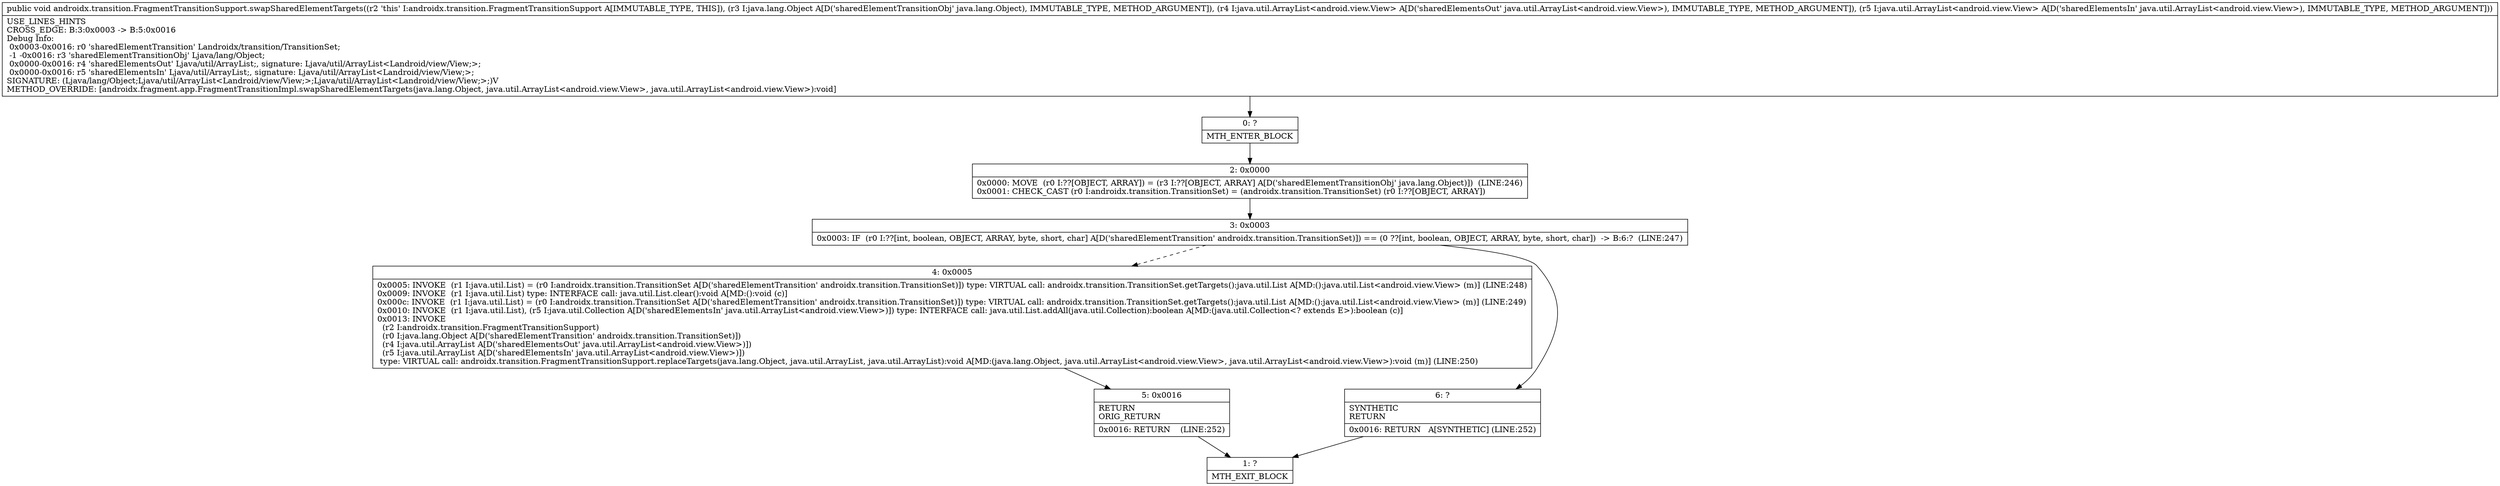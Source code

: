 digraph "CFG forandroidx.transition.FragmentTransitionSupport.swapSharedElementTargets(Ljava\/lang\/Object;Ljava\/util\/ArrayList;Ljava\/util\/ArrayList;)V" {
Node_0 [shape=record,label="{0\:\ ?|MTH_ENTER_BLOCK\l}"];
Node_2 [shape=record,label="{2\:\ 0x0000|0x0000: MOVE  (r0 I:??[OBJECT, ARRAY]) = (r3 I:??[OBJECT, ARRAY] A[D('sharedElementTransitionObj' java.lang.Object)])  (LINE:246)\l0x0001: CHECK_CAST (r0 I:androidx.transition.TransitionSet) = (androidx.transition.TransitionSet) (r0 I:??[OBJECT, ARRAY]) \l}"];
Node_3 [shape=record,label="{3\:\ 0x0003|0x0003: IF  (r0 I:??[int, boolean, OBJECT, ARRAY, byte, short, char] A[D('sharedElementTransition' androidx.transition.TransitionSet)]) == (0 ??[int, boolean, OBJECT, ARRAY, byte, short, char])  \-\> B:6:?  (LINE:247)\l}"];
Node_4 [shape=record,label="{4\:\ 0x0005|0x0005: INVOKE  (r1 I:java.util.List) = (r0 I:androidx.transition.TransitionSet A[D('sharedElementTransition' androidx.transition.TransitionSet)]) type: VIRTUAL call: androidx.transition.TransitionSet.getTargets():java.util.List A[MD:():java.util.List\<android.view.View\> (m)] (LINE:248)\l0x0009: INVOKE  (r1 I:java.util.List) type: INTERFACE call: java.util.List.clear():void A[MD:():void (c)]\l0x000c: INVOKE  (r1 I:java.util.List) = (r0 I:androidx.transition.TransitionSet A[D('sharedElementTransition' androidx.transition.TransitionSet)]) type: VIRTUAL call: androidx.transition.TransitionSet.getTargets():java.util.List A[MD:():java.util.List\<android.view.View\> (m)] (LINE:249)\l0x0010: INVOKE  (r1 I:java.util.List), (r5 I:java.util.Collection A[D('sharedElementsIn' java.util.ArrayList\<android.view.View\>)]) type: INTERFACE call: java.util.List.addAll(java.util.Collection):boolean A[MD:(java.util.Collection\<? extends E\>):boolean (c)]\l0x0013: INVOKE  \l  (r2 I:androidx.transition.FragmentTransitionSupport)\l  (r0 I:java.lang.Object A[D('sharedElementTransition' androidx.transition.TransitionSet)])\l  (r4 I:java.util.ArrayList A[D('sharedElementsOut' java.util.ArrayList\<android.view.View\>)])\l  (r5 I:java.util.ArrayList A[D('sharedElementsIn' java.util.ArrayList\<android.view.View\>)])\l type: VIRTUAL call: androidx.transition.FragmentTransitionSupport.replaceTargets(java.lang.Object, java.util.ArrayList, java.util.ArrayList):void A[MD:(java.lang.Object, java.util.ArrayList\<android.view.View\>, java.util.ArrayList\<android.view.View\>):void (m)] (LINE:250)\l}"];
Node_5 [shape=record,label="{5\:\ 0x0016|RETURN\lORIG_RETURN\l|0x0016: RETURN    (LINE:252)\l}"];
Node_1 [shape=record,label="{1\:\ ?|MTH_EXIT_BLOCK\l}"];
Node_6 [shape=record,label="{6\:\ ?|SYNTHETIC\lRETURN\l|0x0016: RETURN   A[SYNTHETIC] (LINE:252)\l}"];
MethodNode[shape=record,label="{public void androidx.transition.FragmentTransitionSupport.swapSharedElementTargets((r2 'this' I:androidx.transition.FragmentTransitionSupport A[IMMUTABLE_TYPE, THIS]), (r3 I:java.lang.Object A[D('sharedElementTransitionObj' java.lang.Object), IMMUTABLE_TYPE, METHOD_ARGUMENT]), (r4 I:java.util.ArrayList\<android.view.View\> A[D('sharedElementsOut' java.util.ArrayList\<android.view.View\>), IMMUTABLE_TYPE, METHOD_ARGUMENT]), (r5 I:java.util.ArrayList\<android.view.View\> A[D('sharedElementsIn' java.util.ArrayList\<android.view.View\>), IMMUTABLE_TYPE, METHOD_ARGUMENT]))  | USE_LINES_HINTS\lCROSS_EDGE: B:3:0x0003 \-\> B:5:0x0016\lDebug Info:\l  0x0003\-0x0016: r0 'sharedElementTransition' Landroidx\/transition\/TransitionSet;\l  \-1 \-0x0016: r3 'sharedElementTransitionObj' Ljava\/lang\/Object;\l  0x0000\-0x0016: r4 'sharedElementsOut' Ljava\/util\/ArrayList;, signature: Ljava\/util\/ArrayList\<Landroid\/view\/View;\>;\l  0x0000\-0x0016: r5 'sharedElementsIn' Ljava\/util\/ArrayList;, signature: Ljava\/util\/ArrayList\<Landroid\/view\/View;\>;\lSIGNATURE: (Ljava\/lang\/Object;Ljava\/util\/ArrayList\<Landroid\/view\/View;\>;Ljava\/util\/ArrayList\<Landroid\/view\/View;\>;)V\lMETHOD_OVERRIDE: [androidx.fragment.app.FragmentTransitionImpl.swapSharedElementTargets(java.lang.Object, java.util.ArrayList\<android.view.View\>, java.util.ArrayList\<android.view.View\>):void]\l}"];
MethodNode -> Node_0;Node_0 -> Node_2;
Node_2 -> Node_3;
Node_3 -> Node_4[style=dashed];
Node_3 -> Node_6;
Node_4 -> Node_5;
Node_5 -> Node_1;
Node_6 -> Node_1;
}


